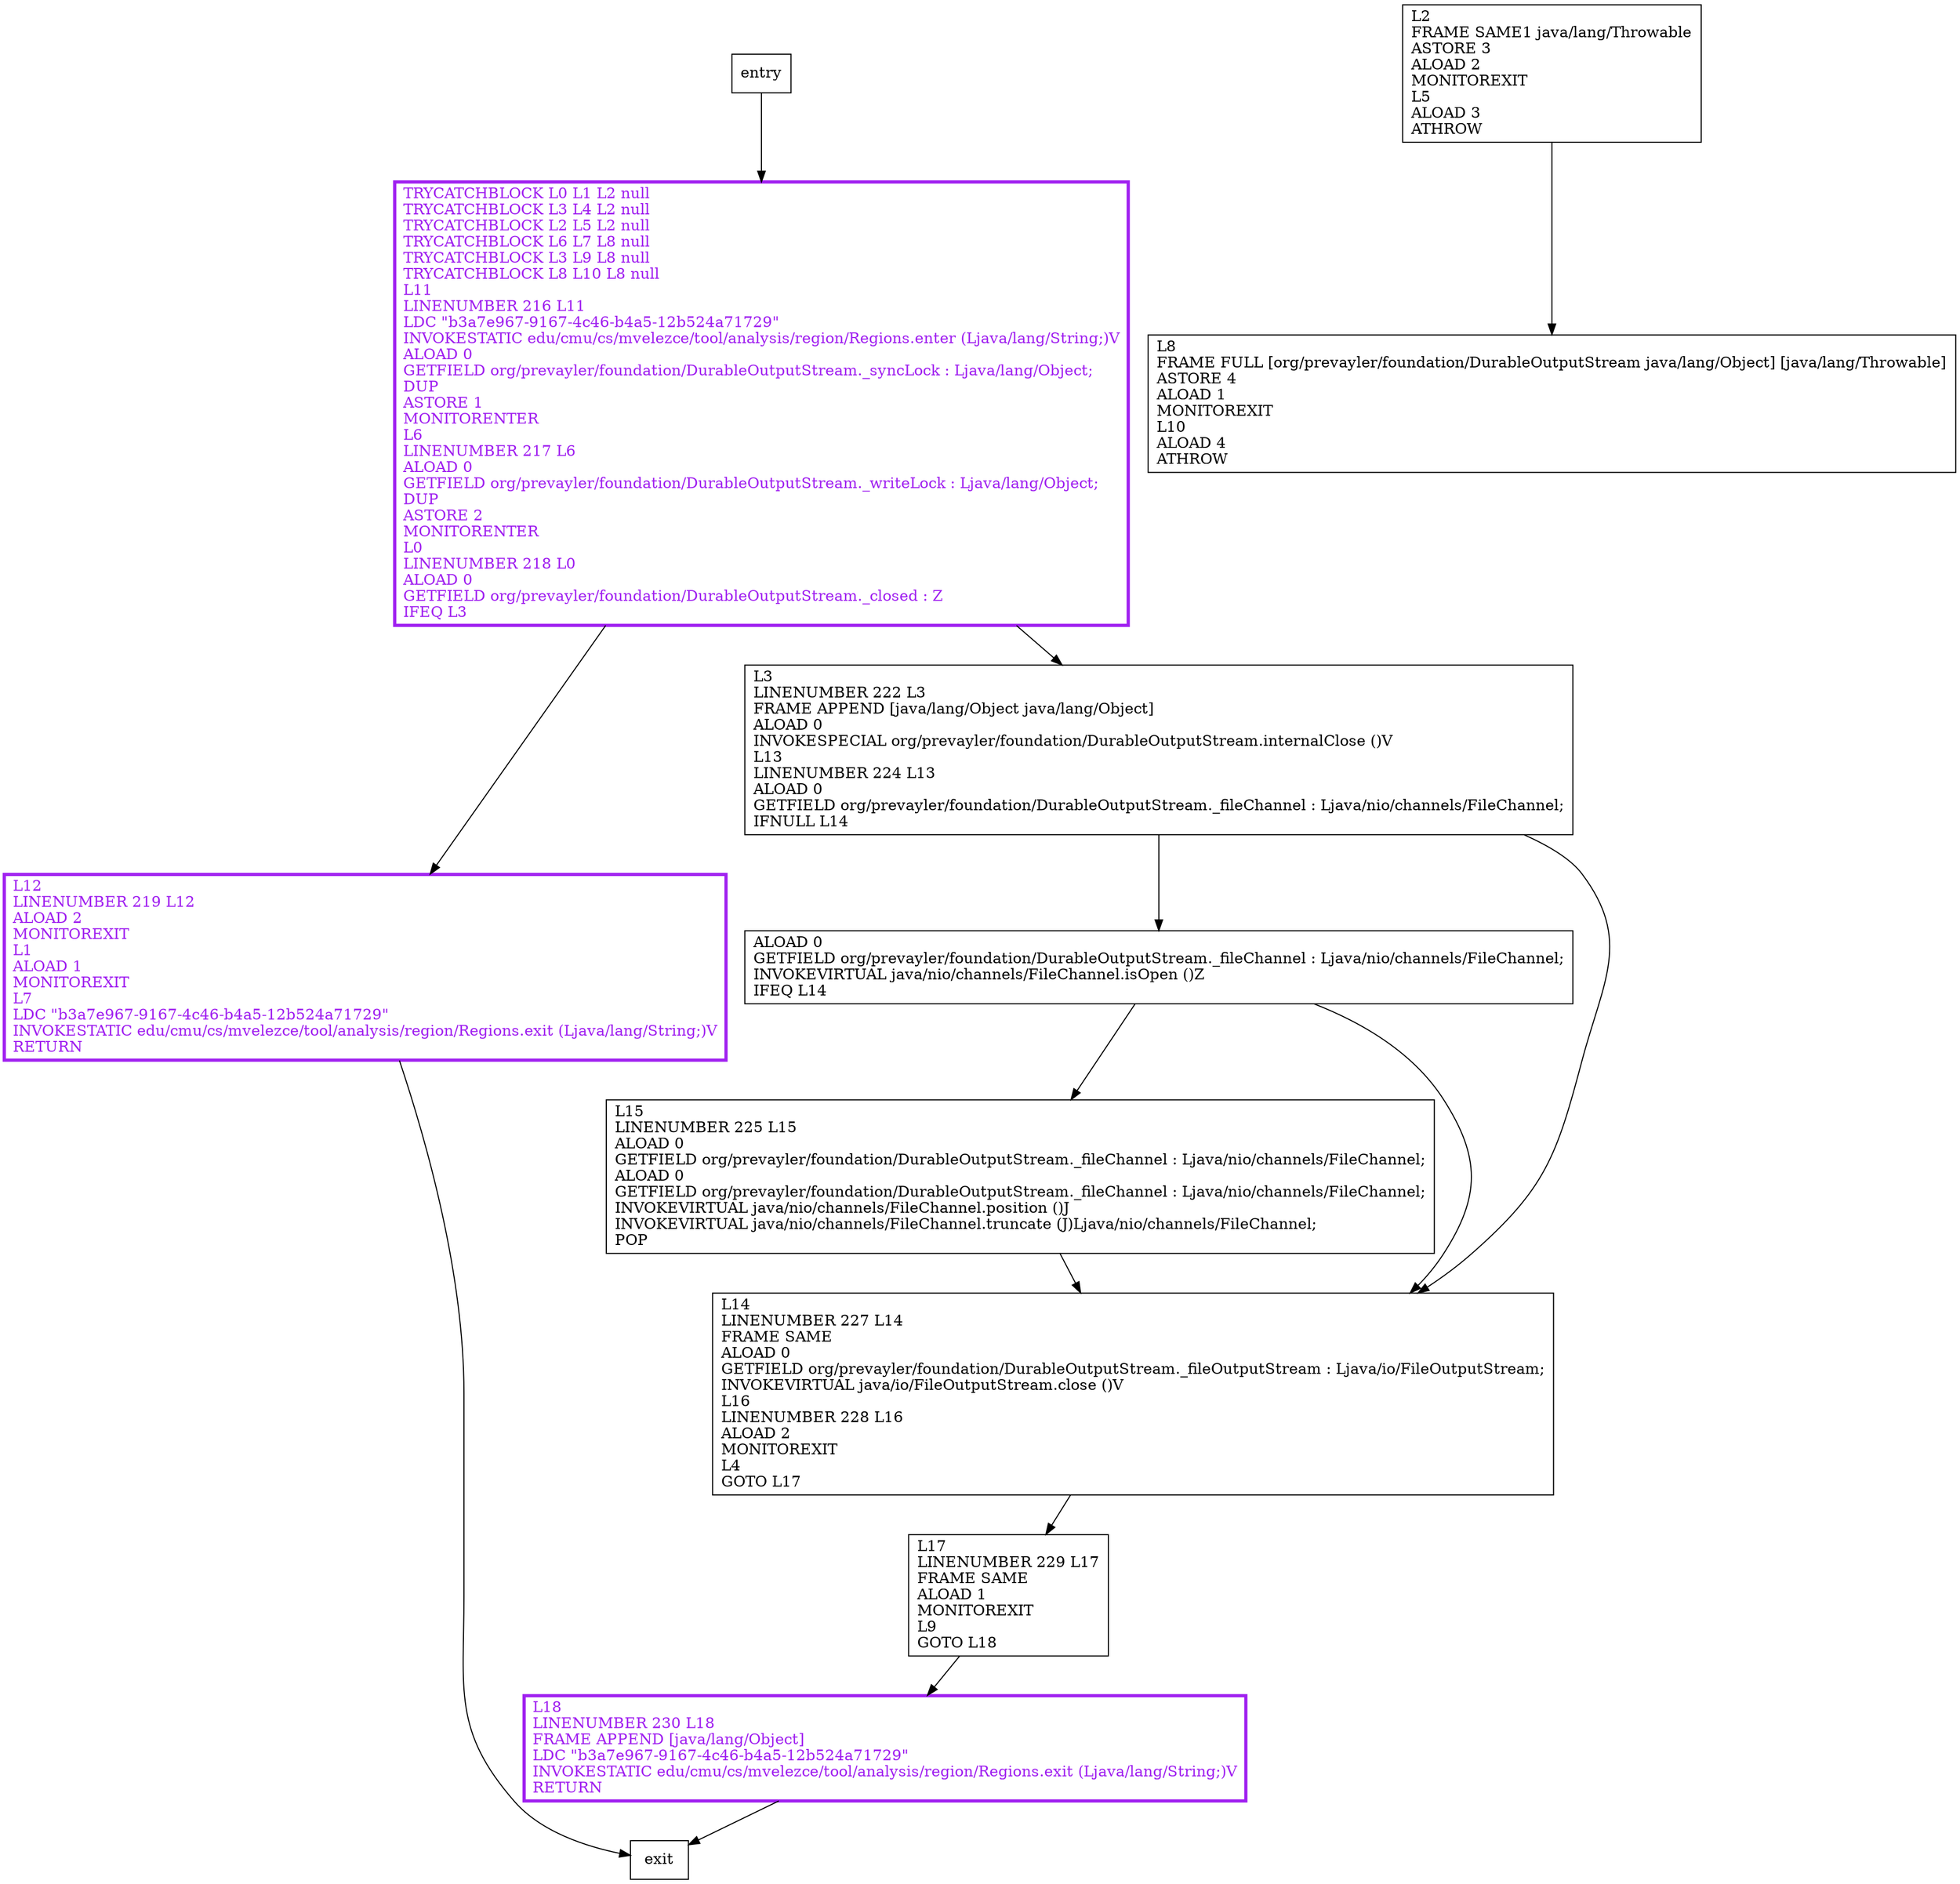 digraph close {
node [shape=record];
2050761537 [label="L12\lLINENUMBER 219 L12\lALOAD 2\lMONITOREXIT\lL1\lALOAD 1\lMONITOREXIT\lL7\lLDC \"b3a7e967-9167-4c46-b4a5-12b524a71729\"\lINVOKESTATIC edu/cmu/cs/mvelezce/tool/analysis/region/Regions.exit (Ljava/lang/String;)V\lRETURN\l"];
921871011 [label="L15\lLINENUMBER 225 L15\lALOAD 0\lGETFIELD org/prevayler/foundation/DurableOutputStream._fileChannel : Ljava/nio/channels/FileChannel;\lALOAD 0\lGETFIELD org/prevayler/foundation/DurableOutputStream._fileChannel : Ljava/nio/channels/FileChannel;\lINVOKEVIRTUAL java/nio/channels/FileChannel.position ()J\lINVOKEVIRTUAL java/nio/channels/FileChannel.truncate (J)Ljava/nio/channels/FileChannel;\lPOP\l"];
1893069426 [label="ALOAD 0\lGETFIELD org/prevayler/foundation/DurableOutputStream._fileChannel : Ljava/nio/channels/FileChannel;\lINVOKEVIRTUAL java/nio/channels/FileChannel.isOpen ()Z\lIFEQ L14\l"];
768583959 [label="L17\lLINENUMBER 229 L17\lFRAME SAME\lALOAD 1\lMONITOREXIT\lL9\lGOTO L18\l"];
1159303129 [label="L2\lFRAME SAME1 java/lang/Throwable\lASTORE 3\lALOAD 2\lMONITOREXIT\lL5\lALOAD 3\lATHROW\l"];
444638058 [label="L8\lFRAME FULL [org/prevayler/foundation/DurableOutputStream java/lang/Object] [java/lang/Throwable]\lASTORE 4\lALOAD 1\lMONITOREXIT\lL10\lALOAD 4\lATHROW\l"];
849256436 [label="L3\lLINENUMBER 222 L3\lFRAME APPEND [java/lang/Object java/lang/Object]\lALOAD 0\lINVOKESPECIAL org/prevayler/foundation/DurableOutputStream.internalClose ()V\lL13\lLINENUMBER 224 L13\lALOAD 0\lGETFIELD org/prevayler/foundation/DurableOutputStream._fileChannel : Ljava/nio/channels/FileChannel;\lIFNULL L14\l"];
969207075 [label="L18\lLINENUMBER 230 L18\lFRAME APPEND [java/lang/Object]\lLDC \"b3a7e967-9167-4c46-b4a5-12b524a71729\"\lINVOKESTATIC edu/cmu/cs/mvelezce/tool/analysis/region/Regions.exit (Ljava/lang/String;)V\lRETURN\l"];
2145200627 [label="TRYCATCHBLOCK L0 L1 L2 null\lTRYCATCHBLOCK L3 L4 L2 null\lTRYCATCHBLOCK L2 L5 L2 null\lTRYCATCHBLOCK L6 L7 L8 null\lTRYCATCHBLOCK L3 L9 L8 null\lTRYCATCHBLOCK L8 L10 L8 null\lL11\lLINENUMBER 216 L11\lLDC \"b3a7e967-9167-4c46-b4a5-12b524a71729\"\lINVOKESTATIC edu/cmu/cs/mvelezce/tool/analysis/region/Regions.enter (Ljava/lang/String;)V\lALOAD 0\lGETFIELD org/prevayler/foundation/DurableOutputStream._syncLock : Ljava/lang/Object;\lDUP\lASTORE 1\lMONITORENTER\lL6\lLINENUMBER 217 L6\lALOAD 0\lGETFIELD org/prevayler/foundation/DurableOutputStream._writeLock : Ljava/lang/Object;\lDUP\lASTORE 2\lMONITORENTER\lL0\lLINENUMBER 218 L0\lALOAD 0\lGETFIELD org/prevayler/foundation/DurableOutputStream._closed : Z\lIFEQ L3\l"];
1725025770 [label="L14\lLINENUMBER 227 L14\lFRAME SAME\lALOAD 0\lGETFIELD org/prevayler/foundation/DurableOutputStream._fileOutputStream : Ljava/io/FileOutputStream;\lINVOKEVIRTUAL java/io/FileOutputStream.close ()V\lL16\lLINENUMBER 228 L16\lALOAD 2\lMONITOREXIT\lL4\lGOTO L17\l"];
entry;
exit;
2050761537 -> exit;
921871011 -> 1725025770;
1893069426 -> 921871011;
1893069426 -> 1725025770;
768583959 -> 969207075;
1159303129 -> 444638058;
849256436 -> 1893069426;
849256436 -> 1725025770;
2145200627 -> 2050761537;
2145200627 -> 849256436;
1725025770 -> 768583959;
entry -> 2145200627;
969207075 -> exit;
2050761537[fontcolor="purple", penwidth=3, color="purple"];
969207075[fontcolor="purple", penwidth=3, color="purple"];
2145200627[fontcolor="purple", penwidth=3, color="purple"];
}
